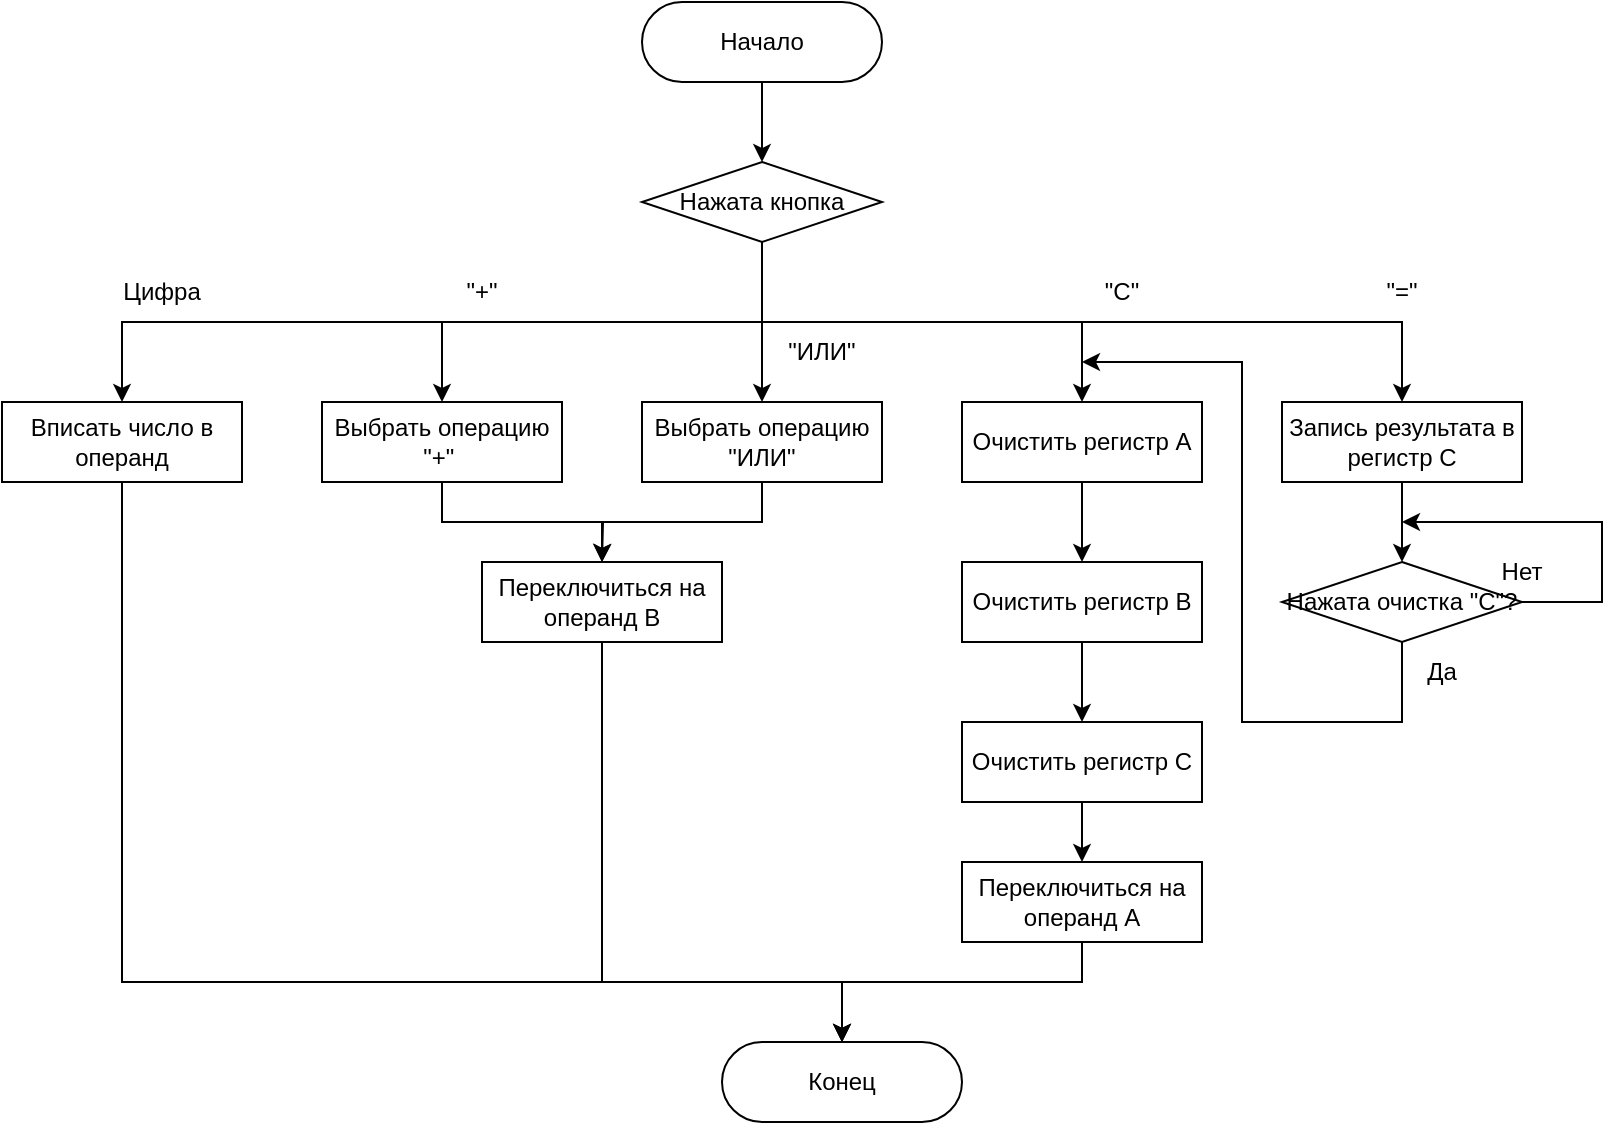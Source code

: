 <mxfile version="21.7.5" type="device">
  <diagram name="Страница — 1" id="km5GLsN4K8V2EBjUOc2D">
    <mxGraphModel dx="1849" dy="600" grid="1" gridSize="10" guides="1" tooltips="1" connect="1" arrows="1" fold="1" page="1" pageScale="1" pageWidth="827" pageHeight="1169" math="0" shadow="0">
      <root>
        <mxCell id="0" />
        <mxCell id="1" parent="0" />
        <mxCell id="sLBkQJvPX62tekt5n0B0-3" value="" style="edgeStyle=orthogonalEdgeStyle;rounded=0;orthogonalLoop=1;jettySize=auto;html=1;" edge="1" parent="1" source="sLBkQJvPX62tekt5n0B0-1" target="sLBkQJvPX62tekt5n0B0-2">
          <mxGeometry relative="1" as="geometry" />
        </mxCell>
        <mxCell id="sLBkQJvPX62tekt5n0B0-1" value="Начало" style="rounded=1;whiteSpace=wrap;html=1;arcSize=50;" vertex="1" parent="1">
          <mxGeometry x="280" y="200" width="120" height="40" as="geometry" />
        </mxCell>
        <mxCell id="sLBkQJvPX62tekt5n0B0-33" style="edgeStyle=orthogonalEdgeStyle;rounded=0;orthogonalLoop=1;jettySize=auto;html=1;entryX=0.5;entryY=0;entryDx=0;entryDy=0;" edge="1" parent="1" source="sLBkQJvPX62tekt5n0B0-2" target="sLBkQJvPX62tekt5n0B0-7">
          <mxGeometry relative="1" as="geometry" />
        </mxCell>
        <mxCell id="sLBkQJvPX62tekt5n0B0-34" style="edgeStyle=orthogonalEdgeStyle;rounded=0;orthogonalLoop=1;jettySize=auto;html=1;entryX=0.5;entryY=0;entryDx=0;entryDy=0;exitX=0.5;exitY=1;exitDx=0;exitDy=0;" edge="1" parent="1" source="sLBkQJvPX62tekt5n0B0-2" target="sLBkQJvPX62tekt5n0B0-8">
          <mxGeometry relative="1" as="geometry" />
        </mxCell>
        <mxCell id="sLBkQJvPX62tekt5n0B0-35" style="edgeStyle=orthogonalEdgeStyle;rounded=0;orthogonalLoop=1;jettySize=auto;html=1;entryX=0.5;entryY=0;entryDx=0;entryDy=0;exitX=0.5;exitY=1;exitDx=0;exitDy=0;" edge="1" parent="1" source="sLBkQJvPX62tekt5n0B0-2" target="sLBkQJvPX62tekt5n0B0-12">
          <mxGeometry relative="1" as="geometry" />
        </mxCell>
        <mxCell id="sLBkQJvPX62tekt5n0B0-36" style="edgeStyle=orthogonalEdgeStyle;rounded=0;orthogonalLoop=1;jettySize=auto;html=1;entryX=0.5;entryY=0;entryDx=0;entryDy=0;exitX=0.5;exitY=1;exitDx=0;exitDy=0;" edge="1" parent="1" source="sLBkQJvPX62tekt5n0B0-2" target="sLBkQJvPX62tekt5n0B0-5">
          <mxGeometry relative="1" as="geometry" />
        </mxCell>
        <mxCell id="sLBkQJvPX62tekt5n0B0-37" style="edgeStyle=orthogonalEdgeStyle;rounded=0;orthogonalLoop=1;jettySize=auto;html=1;entryX=0.5;entryY=0;entryDx=0;entryDy=0;exitX=0.5;exitY=1;exitDx=0;exitDy=0;" edge="1" parent="1" source="sLBkQJvPX62tekt5n0B0-2" target="sLBkQJvPX62tekt5n0B0-4">
          <mxGeometry relative="1" as="geometry" />
        </mxCell>
        <mxCell id="sLBkQJvPX62tekt5n0B0-2" value="Нажата кнопка" style="rhombus;whiteSpace=wrap;html=1;" vertex="1" parent="1">
          <mxGeometry x="280" y="280" width="120" height="40" as="geometry" />
        </mxCell>
        <mxCell id="sLBkQJvPX62tekt5n0B0-32" style="edgeStyle=orthogonalEdgeStyle;rounded=0;orthogonalLoop=1;jettySize=auto;html=1;entryX=0.5;entryY=0;entryDx=0;entryDy=0;exitX=0.5;exitY=1;exitDx=0;exitDy=0;" edge="1" parent="1" source="sLBkQJvPX62tekt5n0B0-4" target="sLBkQJvPX62tekt5n0B0-28">
          <mxGeometry relative="1" as="geometry">
            <Array as="points">
              <mxPoint x="20" y="690" />
              <mxPoint x="380" y="690" />
            </Array>
          </mxGeometry>
        </mxCell>
        <mxCell id="sLBkQJvPX62tekt5n0B0-4" value="Вписать число в операнд" style="rounded=0;whiteSpace=wrap;html=1;" vertex="1" parent="1">
          <mxGeometry x="-40" y="400" width="120" height="40" as="geometry" />
        </mxCell>
        <mxCell id="sLBkQJvPX62tekt5n0B0-26" style="edgeStyle=orthogonalEdgeStyle;rounded=0;orthogonalLoop=1;jettySize=auto;html=1;entryX=0.5;entryY=0;entryDx=0;entryDy=0;" edge="1" parent="1" source="sLBkQJvPX62tekt5n0B0-5" target="sLBkQJvPX62tekt5n0B0-6">
          <mxGeometry relative="1" as="geometry" />
        </mxCell>
        <mxCell id="sLBkQJvPX62tekt5n0B0-5" value="Выбрать операцию &quot;+&quot;&amp;nbsp;" style="rounded=0;whiteSpace=wrap;html=1;" vertex="1" parent="1">
          <mxGeometry x="120" y="400" width="120" height="40" as="geometry" />
        </mxCell>
        <mxCell id="sLBkQJvPX62tekt5n0B0-31" style="edgeStyle=orthogonalEdgeStyle;rounded=0;orthogonalLoop=1;jettySize=auto;html=1;entryX=0.5;entryY=0;entryDx=0;entryDy=0;" edge="1" parent="1" source="sLBkQJvPX62tekt5n0B0-6" target="sLBkQJvPX62tekt5n0B0-28">
          <mxGeometry relative="1" as="geometry">
            <Array as="points">
              <mxPoint x="260" y="690" />
              <mxPoint x="380" y="690" />
            </Array>
          </mxGeometry>
        </mxCell>
        <mxCell id="sLBkQJvPX62tekt5n0B0-6" value="Переключиться на операнд B" style="rounded=0;whiteSpace=wrap;html=1;" vertex="1" parent="1">
          <mxGeometry x="200" y="480" width="120" height="40" as="geometry" />
        </mxCell>
        <mxCell id="sLBkQJvPX62tekt5n0B0-27" style="edgeStyle=orthogonalEdgeStyle;rounded=0;orthogonalLoop=1;jettySize=auto;html=1;exitX=0.5;exitY=1;exitDx=0;exitDy=0;" edge="1" parent="1" source="sLBkQJvPX62tekt5n0B0-7">
          <mxGeometry relative="1" as="geometry">
            <mxPoint x="260" y="480" as="targetPoint" />
          </mxGeometry>
        </mxCell>
        <mxCell id="sLBkQJvPX62tekt5n0B0-7" value="Выбрать операцию &quot;ИЛИ&quot;" style="rounded=0;whiteSpace=wrap;html=1;" vertex="1" parent="1">
          <mxGeometry x="280" y="400" width="120" height="40" as="geometry" />
        </mxCell>
        <mxCell id="sLBkQJvPX62tekt5n0B0-15" value="" style="edgeStyle=orthogonalEdgeStyle;rounded=0;orthogonalLoop=1;jettySize=auto;html=1;" edge="1" parent="1" source="sLBkQJvPX62tekt5n0B0-8" target="sLBkQJvPX62tekt5n0B0-9">
          <mxGeometry relative="1" as="geometry" />
        </mxCell>
        <mxCell id="sLBkQJvPX62tekt5n0B0-8" value="Очистить регистр A" style="rounded=0;whiteSpace=wrap;html=1;" vertex="1" parent="1">
          <mxGeometry x="440" y="400" width="120" height="40" as="geometry" />
        </mxCell>
        <mxCell id="sLBkQJvPX62tekt5n0B0-17" style="edgeStyle=orthogonalEdgeStyle;rounded=0;orthogonalLoop=1;jettySize=auto;html=1;entryX=0.5;entryY=0;entryDx=0;entryDy=0;" edge="1" parent="1" source="sLBkQJvPX62tekt5n0B0-9" target="sLBkQJvPX62tekt5n0B0-10">
          <mxGeometry relative="1" as="geometry" />
        </mxCell>
        <mxCell id="sLBkQJvPX62tekt5n0B0-9" value="Очистить регистр B" style="rounded=0;whiteSpace=wrap;html=1;" vertex="1" parent="1">
          <mxGeometry x="440" y="480" width="120" height="40" as="geometry" />
        </mxCell>
        <mxCell id="sLBkQJvPX62tekt5n0B0-18" value="" style="edgeStyle=orthogonalEdgeStyle;rounded=0;orthogonalLoop=1;jettySize=auto;html=1;" edge="1" parent="1" source="sLBkQJvPX62tekt5n0B0-10" target="sLBkQJvPX62tekt5n0B0-11">
          <mxGeometry relative="1" as="geometry" />
        </mxCell>
        <mxCell id="sLBkQJvPX62tekt5n0B0-10" value="Очистить регистр C" style="rounded=0;whiteSpace=wrap;html=1;" vertex="1" parent="1">
          <mxGeometry x="440" y="560" width="120" height="40" as="geometry" />
        </mxCell>
        <mxCell id="sLBkQJvPX62tekt5n0B0-29" style="edgeStyle=orthogonalEdgeStyle;rounded=0;orthogonalLoop=1;jettySize=auto;html=1;entryX=0.5;entryY=0;entryDx=0;entryDy=0;" edge="1" parent="1" source="sLBkQJvPX62tekt5n0B0-11" target="sLBkQJvPX62tekt5n0B0-28">
          <mxGeometry relative="1" as="geometry">
            <Array as="points">
              <mxPoint x="500" y="690" />
              <mxPoint x="380" y="690" />
            </Array>
          </mxGeometry>
        </mxCell>
        <mxCell id="sLBkQJvPX62tekt5n0B0-11" value="Переключиться на операнд А" style="rounded=0;whiteSpace=wrap;html=1;" vertex="1" parent="1">
          <mxGeometry x="440" y="630" width="120" height="40" as="geometry" />
        </mxCell>
        <mxCell id="sLBkQJvPX62tekt5n0B0-14" value="" style="edgeStyle=orthogonalEdgeStyle;rounded=0;orthogonalLoop=1;jettySize=auto;html=1;" edge="1" parent="1" source="sLBkQJvPX62tekt5n0B0-12" target="sLBkQJvPX62tekt5n0B0-13">
          <mxGeometry relative="1" as="geometry" />
        </mxCell>
        <mxCell id="sLBkQJvPX62tekt5n0B0-12" value="Запись результата в регистр C" style="rounded=0;whiteSpace=wrap;html=1;" vertex="1" parent="1">
          <mxGeometry x="600" y="400" width="120" height="40" as="geometry" />
        </mxCell>
        <mxCell id="sLBkQJvPX62tekt5n0B0-13" value="Нажата очистка &quot;C&quot;?" style="rhombus;whiteSpace=wrap;html=1;" vertex="1" parent="1">
          <mxGeometry x="600" y="480" width="120" height="40" as="geometry" />
        </mxCell>
        <mxCell id="sLBkQJvPX62tekt5n0B0-23" value="" style="endArrow=classic;html=1;rounded=0;" edge="1" parent="1">
          <mxGeometry width="50" height="50" relative="1" as="geometry">
            <mxPoint x="720" y="500" as="sourcePoint" />
            <mxPoint x="660" y="460" as="targetPoint" />
            <Array as="points">
              <mxPoint x="760" y="500" />
              <mxPoint x="760" y="460" />
            </Array>
          </mxGeometry>
        </mxCell>
        <mxCell id="sLBkQJvPX62tekt5n0B0-24" value="Нет" style="text;html=1;strokeColor=none;fillColor=none;align=center;verticalAlign=middle;whiteSpace=wrap;rounded=0;" vertex="1" parent="1">
          <mxGeometry x="690" y="470" width="60" height="30" as="geometry" />
        </mxCell>
        <mxCell id="sLBkQJvPX62tekt5n0B0-25" value="Да" style="text;html=1;strokeColor=none;fillColor=none;align=center;verticalAlign=middle;whiteSpace=wrap;rounded=0;" vertex="1" parent="1">
          <mxGeometry x="650" y="520" width="60" height="30" as="geometry" />
        </mxCell>
        <mxCell id="sLBkQJvPX62tekt5n0B0-28" value="Конец" style="rounded=1;whiteSpace=wrap;html=1;arcSize=50;" vertex="1" parent="1">
          <mxGeometry x="320" y="720" width="120" height="40" as="geometry" />
        </mxCell>
        <mxCell id="sLBkQJvPX62tekt5n0B0-38" value="Цифра" style="text;html=1;strokeColor=none;fillColor=none;align=center;verticalAlign=middle;whiteSpace=wrap;rounded=0;" vertex="1" parent="1">
          <mxGeometry x="10" y="330" width="60" height="30" as="geometry" />
        </mxCell>
        <mxCell id="sLBkQJvPX62tekt5n0B0-39" value="&quot;+&quot;" style="text;html=1;strokeColor=none;fillColor=none;align=center;verticalAlign=middle;whiteSpace=wrap;rounded=0;" vertex="1" parent="1">
          <mxGeometry x="170" y="330" width="60" height="30" as="geometry" />
        </mxCell>
        <mxCell id="sLBkQJvPX62tekt5n0B0-40" value="&quot;ИЛИ&quot;" style="text;html=1;strokeColor=none;fillColor=none;align=center;verticalAlign=middle;whiteSpace=wrap;rounded=0;" vertex="1" parent="1">
          <mxGeometry x="340" y="360" width="60" height="30" as="geometry" />
        </mxCell>
        <mxCell id="sLBkQJvPX62tekt5n0B0-41" value="&quot;C&quot;" style="text;html=1;strokeColor=none;fillColor=none;align=center;verticalAlign=middle;whiteSpace=wrap;rounded=0;" vertex="1" parent="1">
          <mxGeometry x="490" y="330" width="60" height="30" as="geometry" />
        </mxCell>
        <mxCell id="sLBkQJvPX62tekt5n0B0-42" value="&quot;=&quot;" style="text;html=1;strokeColor=none;fillColor=none;align=center;verticalAlign=middle;whiteSpace=wrap;rounded=0;" vertex="1" parent="1">
          <mxGeometry x="630" y="330" width="60" height="30" as="geometry" />
        </mxCell>
        <mxCell id="sLBkQJvPX62tekt5n0B0-43" value="" style="endArrow=classic;html=1;rounded=0;exitX=0.5;exitY=1;exitDx=0;exitDy=0;" edge="1" parent="1" source="sLBkQJvPX62tekt5n0B0-13">
          <mxGeometry width="50" height="50" relative="1" as="geometry">
            <mxPoint x="630" y="560" as="sourcePoint" />
            <mxPoint x="500" y="380" as="targetPoint" />
            <Array as="points">
              <mxPoint x="660" y="560" />
              <mxPoint x="580" y="560" />
              <mxPoint x="580" y="380" />
            </Array>
          </mxGeometry>
        </mxCell>
      </root>
    </mxGraphModel>
  </diagram>
</mxfile>
